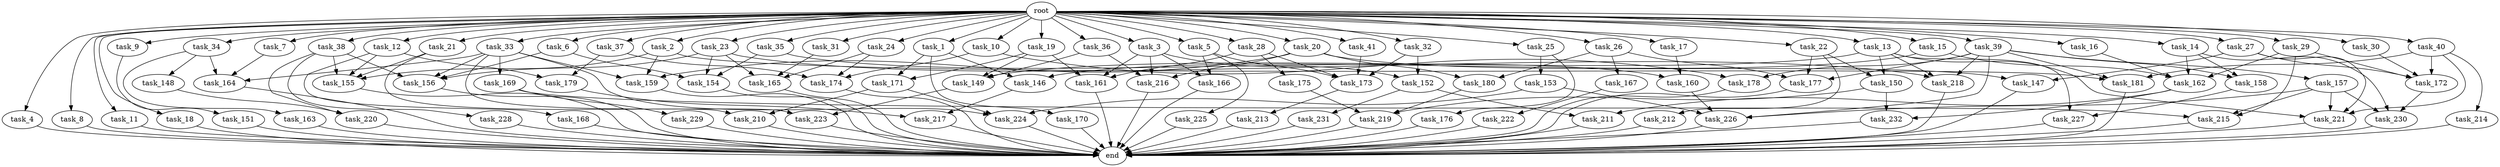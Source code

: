 digraph G {
  root [size="0.000000"];
  task_1 [size="1.024000"];
  task_2 [size="1.024000"];
  task_3 [size="1.024000"];
  task_4 [size="1.024000"];
  task_5 [size="1.024000"];
  task_6 [size="1.024000"];
  task_7 [size="1.024000"];
  task_8 [size="1.024000"];
  task_9 [size="1.024000"];
  task_10 [size="1.024000"];
  task_11 [size="1.024000"];
  task_12 [size="1.024000"];
  task_13 [size="1.024000"];
  task_14 [size="1.024000"];
  task_15 [size="1.024000"];
  task_16 [size="1.024000"];
  task_17 [size="1.024000"];
  task_18 [size="1.024000"];
  task_19 [size="1.024000"];
  task_20 [size="1.024000"];
  task_21 [size="1.024000"];
  task_22 [size="1.024000"];
  task_23 [size="1.024000"];
  task_24 [size="1.024000"];
  task_25 [size="1.024000"];
  task_26 [size="1.024000"];
  task_27 [size="1.024000"];
  task_28 [size="1.024000"];
  task_29 [size="1.024000"];
  task_30 [size="1.024000"];
  task_31 [size="1.024000"];
  task_32 [size="1.024000"];
  task_33 [size="1.024000"];
  task_34 [size="1.024000"];
  task_35 [size="1.024000"];
  task_36 [size="1.024000"];
  task_37 [size="1.024000"];
  task_38 [size="1.024000"];
  task_39 [size="1.024000"];
  task_40 [size="1.024000"];
  task_41 [size="1.024000"];
  task_146 [size="730144440.320000"];
  task_147 [size="523986010.112000"];
  task_148 [size="77309411.328000"];
  task_149 [size="1795296329.728000"];
  task_150 [size="111669149.696000"];
  task_151 [size="77309411.328000"];
  task_152 [size="1408749273.088000"];
  task_153 [size="858993459.200000"];
  task_154 [size="1829656068.096000"];
  task_155 [size="2224793059.328000"];
  task_156 [size="1838246002.688000"];
  task_157 [size="858993459.200000"];
  task_158 [size="936302870.528000"];
  task_159 [size="1331439861.760000"];
  task_160 [size="858993459.200000"];
  task_161 [size="2413771620.352000"];
  task_162 [size="1778116460.544000"];
  task_163 [size="77309411.328000"];
  task_164 [size="575525617.664000"];
  task_165 [size="1108101562.368000"];
  task_166 [size="1168231104.512000"];
  task_167 [size="34359738.368000"];
  task_168 [size="695784701.952000"];
  task_169 [size="420906795.008000"];
  task_170 [size="309237645.312000"];
  task_171 [size="1168231104.512000"];
  task_172 [size="1795296329.728000"];
  task_173 [size="2104533975.040000"];
  task_174 [size="867583393.792000"];
  task_175 [size="695784701.952000"];
  task_176 [size="858993459.200000"];
  task_177 [size="927712935.936000"];
  task_178 [size="996432412.672000"];
  task_179 [size="1391569403.904000"];
  task_180 [size="249108103.168000"];
  task_181 [size="2104533975.040000"];
  task_210 [size="1005022347.264000"];
  task_211 [size="687194767.360000"];
  task_212 [size="34359738.368000"];
  task_213 [size="77309411.328000"];
  task_214 [size="549755813.888000"];
  task_215 [size="1151051235.328000"];
  task_216 [size="1932735283.200000"];
  task_217 [size="292057776.128000"];
  task_218 [size="1795296329.728000"];
  task_219 [size="326417514.496000"];
  task_220 [size="558345748.480000"];
  task_221 [size="1151051235.328000"];
  task_222 [size="137438953.472000"];
  task_223 [size="1116691496.960000"];
  task_224 [size="1151051235.328000"];
  task_225 [size="309237645.312000"];
  task_226 [size="1632087572.480000"];
  task_227 [size="292057776.128000"];
  task_228 [size="137438953.472000"];
  task_229 [size="77309411.328000"];
  task_230 [size="429496729.600000"];
  task_231 [size="549755813.888000"];
  task_232 [size="171798691.840000"];
  end [size="0.000000"];

  root -> task_1 [size="1.000000"];
  root -> task_2 [size="1.000000"];
  root -> task_3 [size="1.000000"];
  root -> task_4 [size="1.000000"];
  root -> task_5 [size="1.000000"];
  root -> task_6 [size="1.000000"];
  root -> task_7 [size="1.000000"];
  root -> task_8 [size="1.000000"];
  root -> task_9 [size="1.000000"];
  root -> task_10 [size="1.000000"];
  root -> task_11 [size="1.000000"];
  root -> task_12 [size="1.000000"];
  root -> task_13 [size="1.000000"];
  root -> task_14 [size="1.000000"];
  root -> task_15 [size="1.000000"];
  root -> task_16 [size="1.000000"];
  root -> task_17 [size="1.000000"];
  root -> task_18 [size="1.000000"];
  root -> task_19 [size="1.000000"];
  root -> task_20 [size="1.000000"];
  root -> task_21 [size="1.000000"];
  root -> task_22 [size="1.000000"];
  root -> task_23 [size="1.000000"];
  root -> task_24 [size="1.000000"];
  root -> task_25 [size="1.000000"];
  root -> task_26 [size="1.000000"];
  root -> task_27 [size="1.000000"];
  root -> task_28 [size="1.000000"];
  root -> task_29 [size="1.000000"];
  root -> task_30 [size="1.000000"];
  root -> task_31 [size="1.000000"];
  root -> task_32 [size="1.000000"];
  root -> task_33 [size="1.000000"];
  root -> task_34 [size="1.000000"];
  root -> task_35 [size="1.000000"];
  root -> task_36 [size="1.000000"];
  root -> task_37 [size="1.000000"];
  root -> task_38 [size="1.000000"];
  root -> task_39 [size="1.000000"];
  root -> task_40 [size="1.000000"];
  root -> task_41 [size="1.000000"];
  task_1 -> task_146 [size="301989888.000000"];
  task_1 -> task_170 [size="301989888.000000"];
  task_1 -> task_171 [size="301989888.000000"];
  task_2 -> task_155 [size="679477248.000000"];
  task_2 -> task_159 [size="679477248.000000"];
  task_2 -> task_181 [size="679477248.000000"];
  task_3 -> task_152 [size="838860800.000000"];
  task_3 -> task_161 [size="838860800.000000"];
  task_3 -> task_166 [size="838860800.000000"];
  task_3 -> task_216 [size="838860800.000000"];
  task_4 -> end [size="1.000000"];
  task_5 -> task_166 [size="301989888.000000"];
  task_5 -> task_173 [size="301989888.000000"];
  task_5 -> task_225 [size="301989888.000000"];
  task_6 -> task_154 [size="411041792.000000"];
  task_6 -> task_156 [size="411041792.000000"];
  task_7 -> task_164 [size="75497472.000000"];
  task_8 -> end [size="1.000000"];
  task_9 -> task_151 [size="75497472.000000"];
  task_10 -> task_174 [size="134217728.000000"];
  task_10 -> task_178 [size="134217728.000000"];
  task_11 -> end [size="1.000000"];
  task_12 -> task_155 [size="679477248.000000"];
  task_12 -> task_168 [size="679477248.000000"];
  task_12 -> task_179 [size="679477248.000000"];
  task_13 -> task_149 [size="75497472.000000"];
  task_13 -> task_150 [size="75497472.000000"];
  task_13 -> task_218 [size="75497472.000000"];
  task_13 -> task_221 [size="75497472.000000"];
  task_13 -> task_227 [size="75497472.000000"];
  task_14 -> task_158 [size="75497472.000000"];
  task_14 -> task_162 [size="75497472.000000"];
  task_14 -> task_230 [size="75497472.000000"];
  task_15 -> task_146 [size="411041792.000000"];
  task_15 -> task_162 [size="411041792.000000"];
  task_16 -> task_162 [size="411041792.000000"];
  task_17 -> task_160 [size="301989888.000000"];
  task_18 -> end [size="1.000000"];
  task_19 -> task_149 [size="838860800.000000"];
  task_19 -> task_161 [size="838860800.000000"];
  task_19 -> task_171 [size="838860800.000000"];
  task_20 -> task_147 [size="209715200.000000"];
  task_20 -> task_159 [size="209715200.000000"];
  task_20 -> task_180 [size="209715200.000000"];
  task_20 -> task_216 [size="209715200.000000"];
  task_21 -> task_155 [size="679477248.000000"];
  task_21 -> task_210 [size="679477248.000000"];
  task_22 -> task_150 [size="33554432.000000"];
  task_22 -> task_177 [size="33554432.000000"];
  task_22 -> task_212 [size="33554432.000000"];
  task_23 -> task_154 [size="838860800.000000"];
  task_23 -> task_156 [size="838860800.000000"];
  task_23 -> task_165 [size="838860800.000000"];
  task_23 -> task_218 [size="838860800.000000"];
  task_24 -> task_165 [size="33554432.000000"];
  task_24 -> task_174 [size="33554432.000000"];
  task_25 -> task_153 [size="838860800.000000"];
  task_25 -> task_176 [size="838860800.000000"];
  task_26 -> task_167 [size="33554432.000000"];
  task_26 -> task_177 [size="33554432.000000"];
  task_26 -> task_180 [size="33554432.000000"];
  task_27 -> task_147 [size="301989888.000000"];
  task_27 -> task_172 [size="301989888.000000"];
  task_27 -> task_221 [size="301989888.000000"];
  task_28 -> task_161 [size="679477248.000000"];
  task_28 -> task_173 [size="679477248.000000"];
  task_28 -> task_175 [size="679477248.000000"];
  task_29 -> task_162 [size="838860800.000000"];
  task_29 -> task_172 [size="838860800.000000"];
  task_29 -> task_215 [size="838860800.000000"];
  task_30 -> task_172 [size="75497472.000000"];
  task_31 -> task_165 [size="209715200.000000"];
  task_32 -> task_152 [size="536870912.000000"];
  task_32 -> task_173 [size="536870912.000000"];
  task_33 -> task_156 [size="411041792.000000"];
  task_33 -> task_159 [size="411041792.000000"];
  task_33 -> task_164 [size="411041792.000000"];
  task_33 -> task_169 [size="411041792.000000"];
  task_33 -> task_223 [size="411041792.000000"];
  task_33 -> task_224 [size="411041792.000000"];
  task_34 -> task_148 [size="75497472.000000"];
  task_34 -> task_163 [size="75497472.000000"];
  task_34 -> task_164 [size="75497472.000000"];
  task_35 -> task_154 [size="536870912.000000"];
  task_35 -> task_160 [size="536870912.000000"];
  task_36 -> task_149 [size="838860800.000000"];
  task_36 -> task_216 [size="838860800.000000"];
  task_37 -> task_174 [size="679477248.000000"];
  task_37 -> task_179 [size="679477248.000000"];
  task_38 -> task_155 [size="134217728.000000"];
  task_38 -> task_156 [size="134217728.000000"];
  task_38 -> task_220 [size="134217728.000000"];
  task_38 -> task_228 [size="134217728.000000"];
  task_39 -> task_157 [size="838860800.000000"];
  task_39 -> task_158 [size="838860800.000000"];
  task_39 -> task_177 [size="838860800.000000"];
  task_39 -> task_178 [size="838860800.000000"];
  task_39 -> task_181 [size="838860800.000000"];
  task_39 -> task_218 [size="838860800.000000"];
  task_39 -> task_226 [size="838860800.000000"];
  task_40 -> task_172 [size="536870912.000000"];
  task_40 -> task_181 [size="536870912.000000"];
  task_40 -> task_214 [size="536870912.000000"];
  task_40 -> task_221 [size="536870912.000000"];
  task_41 -> task_173 [size="536870912.000000"];
  task_146 -> task_217 [size="75497472.000000"];
  task_147 -> end [size="1.000000"];
  task_148 -> task_220 [size="411041792.000000"];
  task_149 -> task_223 [size="679477248.000000"];
  task_150 -> task_219 [size="33554432.000000"];
  task_150 -> task_232 [size="33554432.000000"];
  task_151 -> end [size="1.000000"];
  task_152 -> task_211 [size="536870912.000000"];
  task_152 -> task_231 [size="536870912.000000"];
  task_153 -> task_224 [size="411041792.000000"];
  task_153 -> task_226 [size="411041792.000000"];
  task_154 -> end [size="1.000000"];
  task_155 -> end [size="1.000000"];
  task_156 -> end [size="1.000000"];
  task_157 -> task_215 [size="209715200.000000"];
  task_157 -> task_221 [size="209715200.000000"];
  task_157 -> task_226 [size="209715200.000000"];
  task_157 -> task_230 [size="209715200.000000"];
  task_158 -> task_227 [size="209715200.000000"];
  task_159 -> end [size="1.000000"];
  task_160 -> task_226 [size="134217728.000000"];
  task_161 -> end [size="1.000000"];
  task_162 -> task_211 [size="134217728.000000"];
  task_162 -> task_232 [size="134217728.000000"];
  task_163 -> end [size="1.000000"];
  task_164 -> end [size="1.000000"];
  task_165 -> end [size="1.000000"];
  task_166 -> end [size="1.000000"];
  task_167 -> task_222 [size="134217728.000000"];
  task_168 -> end [size="1.000000"];
  task_169 -> task_215 [size="75497472.000000"];
  task_169 -> task_229 [size="75497472.000000"];
  task_170 -> end [size="1.000000"];
  task_171 -> task_210 [size="301989888.000000"];
  task_171 -> task_224 [size="301989888.000000"];
  task_172 -> task_230 [size="134217728.000000"];
  task_173 -> task_213 [size="75497472.000000"];
  task_174 -> end [size="1.000000"];
  task_175 -> task_219 [size="75497472.000000"];
  task_176 -> end [size="1.000000"];
  task_177 -> end [size="1.000000"];
  task_178 -> end [size="1.000000"];
  task_179 -> task_217 [size="209715200.000000"];
  task_180 -> task_219 [size="209715200.000000"];
  task_181 -> end [size="1.000000"];
  task_210 -> end [size="1.000000"];
  task_211 -> end [size="1.000000"];
  task_212 -> end [size="1.000000"];
  task_213 -> end [size="1.000000"];
  task_214 -> end [size="1.000000"];
  task_215 -> end [size="1.000000"];
  task_216 -> end [size="1.000000"];
  task_217 -> end [size="1.000000"];
  task_218 -> end [size="1.000000"];
  task_219 -> end [size="1.000000"];
  task_220 -> end [size="1.000000"];
  task_221 -> end [size="1.000000"];
  task_222 -> end [size="1.000000"];
  task_223 -> end [size="1.000000"];
  task_224 -> end [size="1.000000"];
  task_225 -> end [size="1.000000"];
  task_226 -> end [size="1.000000"];
  task_227 -> end [size="1.000000"];
  task_228 -> end [size="1.000000"];
  task_229 -> end [size="1.000000"];
  task_230 -> end [size="1.000000"];
  task_231 -> end [size="1.000000"];
  task_232 -> end [size="1.000000"];
}
